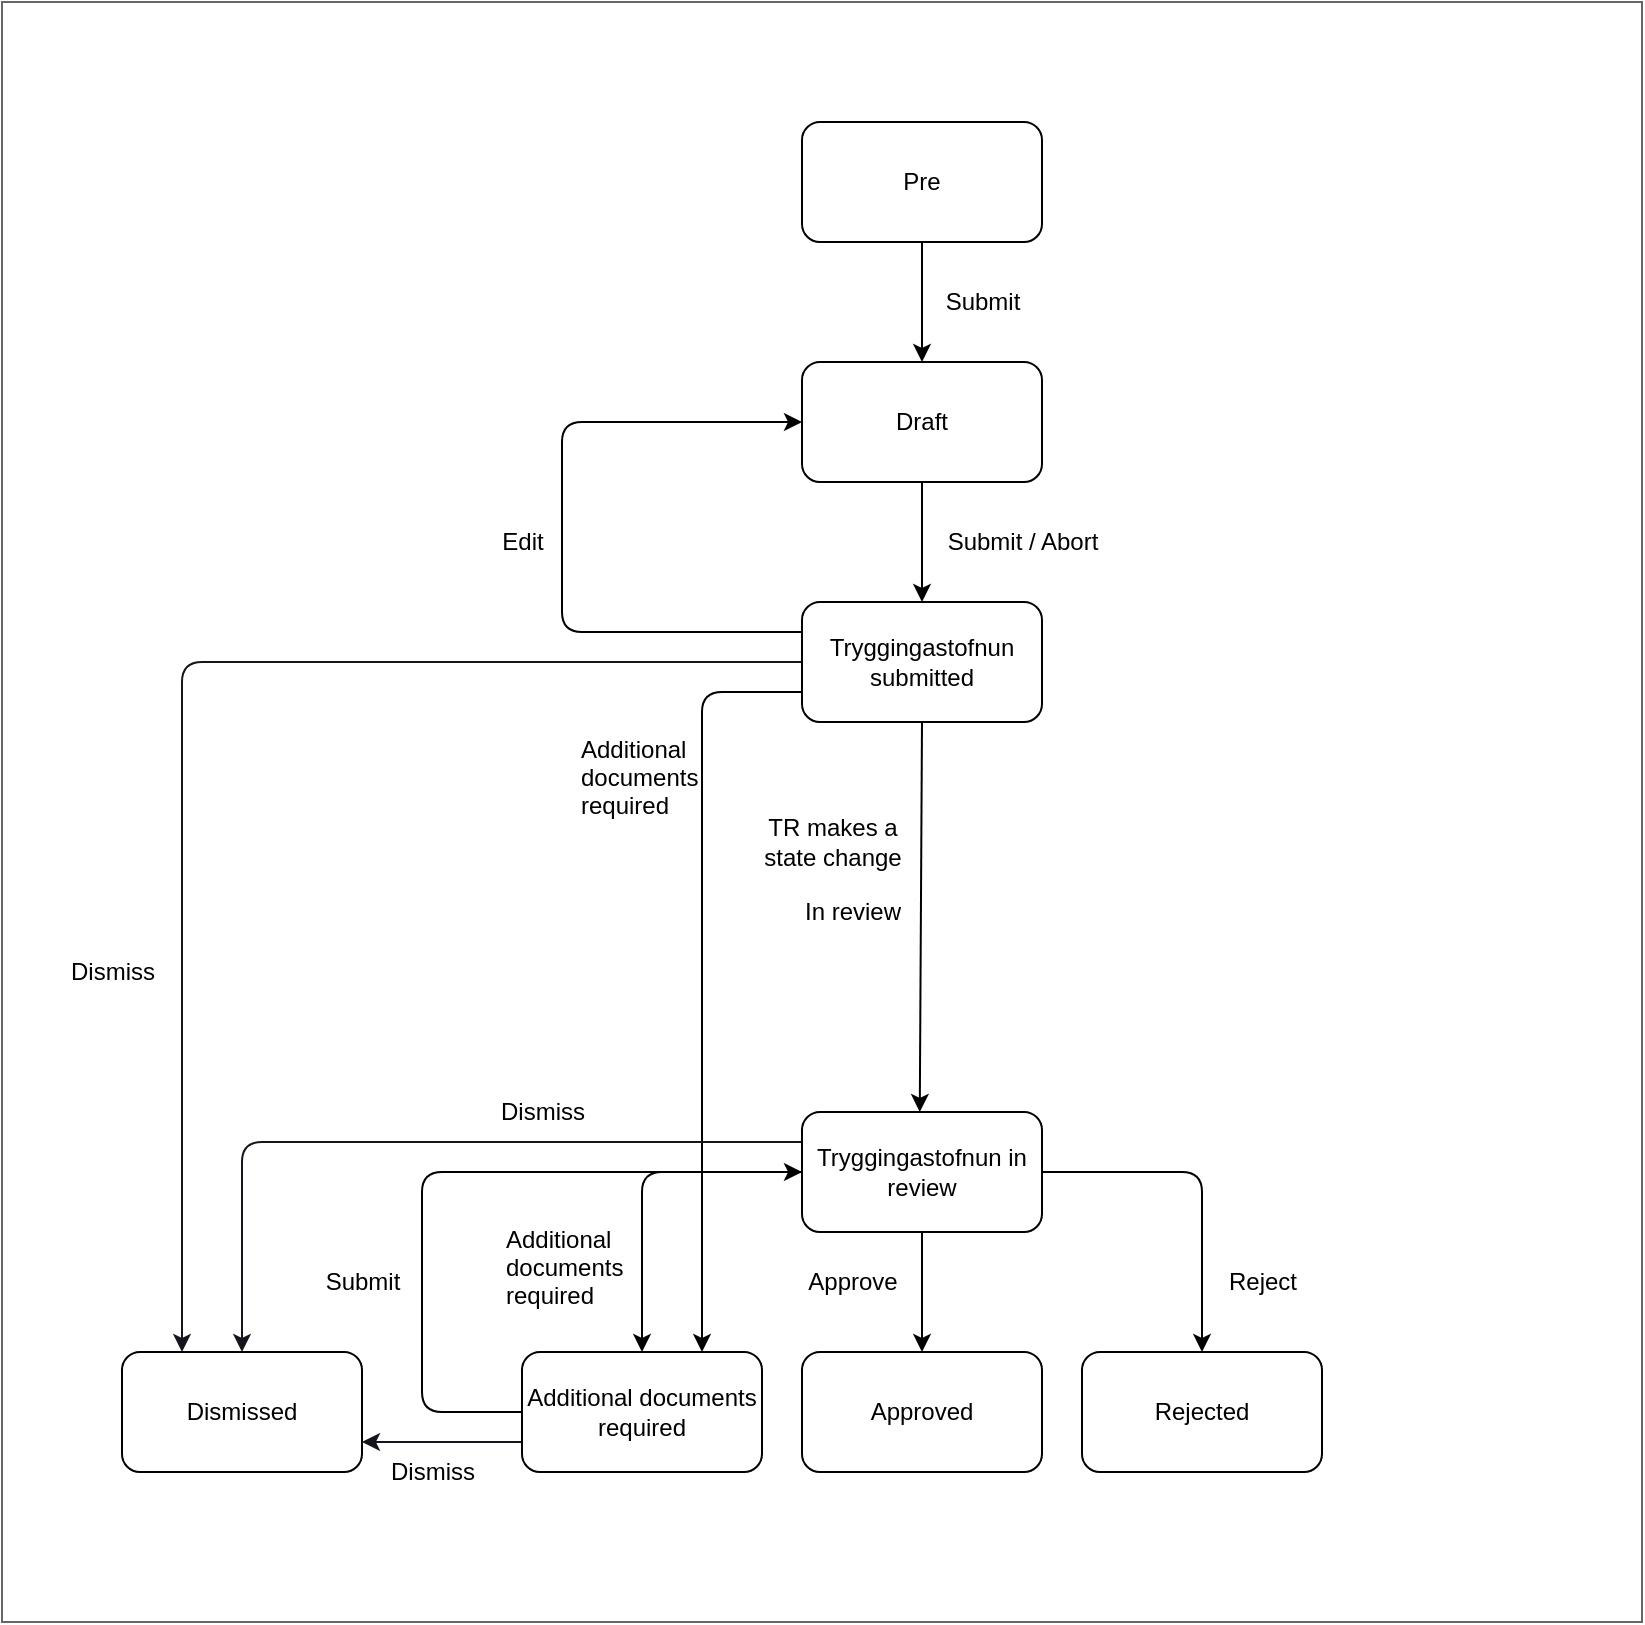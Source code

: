 <mxfile>
    <diagram id="6M_5M6iSPN1SZYVTYRzS" name="Page-1">
        <mxGraphModel dx="1522" dy="2010" grid="1" gridSize="10" guides="1" tooltips="1" connect="1" arrows="1" fold="1" page="1" pageScale="1" pageWidth="827" pageHeight="1169" math="0" shadow="0">
            <root>
                <mxCell id="0"/>
                <mxCell id="1" parent="0"/>
                <mxCell id="2" value="" style="whiteSpace=wrap;html=1;fillColor=#FFFFFF;gradientColor=none;strokeColor=#666666;" parent="1" vertex="1">
                    <mxGeometry x="-140" y="-90" width="820" height="810" as="geometry"/>
                </mxCell>
                <mxCell id="3" value="Draft" style="rounded=1;whiteSpace=wrap;html=1;" parent="1" vertex="1">
                    <mxGeometry x="260" y="90" width="120" height="60" as="geometry"/>
                </mxCell>
                <mxCell id="32" style="edgeStyle=none;html=1;exitX=0;exitY=0.5;exitDx=0;exitDy=0;entryX=0.25;entryY=0;entryDx=0;entryDy=0;strokeColor=#18141D;" parent="1" source="4" target="27" edge="1">
                    <mxGeometry relative="1" as="geometry">
                        <Array as="points">
                            <mxPoint x="-50" y="240"/>
                        </Array>
                    </mxGeometry>
                </mxCell>
                <mxCell id="36" style="edgeStyle=none;html=1;exitX=0;exitY=0.75;exitDx=0;exitDy=0;entryX=0.75;entryY=0;entryDx=0;entryDy=0;strokeColor=#000000;" edge="1" parent="1" source="4" target="6">
                    <mxGeometry relative="1" as="geometry">
                        <Array as="points">
                            <mxPoint x="210" y="255"/>
                        </Array>
                    </mxGeometry>
                </mxCell>
                <mxCell id="4" value="Tryggingastofnun submitted" style="rounded=1;whiteSpace=wrap;html=1;" parent="1" vertex="1">
                    <mxGeometry x="260" y="210" width="120" height="60" as="geometry"/>
                </mxCell>
                <mxCell id="31" style="edgeStyle=none;html=1;exitX=0;exitY=0.25;exitDx=0;exitDy=0;entryX=0.5;entryY=0;entryDx=0;entryDy=0;strokeColor=#18141D;" parent="1" source="5" target="27" edge="1">
                    <mxGeometry relative="1" as="geometry">
                        <Array as="points">
                            <mxPoint x="-20" y="480"/>
                        </Array>
                    </mxGeometry>
                </mxCell>
                <mxCell id="5" value="Tryggingastofnun in review" style="rounded=1;whiteSpace=wrap;html=1;" parent="1" vertex="1">
                    <mxGeometry x="260" y="465" width="120" height="60" as="geometry"/>
                </mxCell>
                <mxCell id="28" style="edgeStyle=none;html=1;entryX=1;entryY=0.75;entryDx=0;entryDy=0;strokeColor=#18141D;" parent="1" target="27" edge="1">
                    <mxGeometry relative="1" as="geometry">
                        <mxPoint x="120" y="630" as="sourcePoint"/>
                    </mxGeometry>
                </mxCell>
                <mxCell id="6" value="Additional documents required" style="rounded=1;whiteSpace=wrap;html=1;" parent="1" vertex="1">
                    <mxGeometry x="120" y="585" width="120" height="60" as="geometry"/>
                </mxCell>
                <mxCell id="7" value="Approved" style="rounded=1;whiteSpace=wrap;html=1;" parent="1" vertex="1">
                    <mxGeometry x="260" y="585" width="120" height="60" as="geometry"/>
                </mxCell>
                <mxCell id="8" value="" style="endArrow=classic;html=1;exitX=0;exitY=0.5;exitDx=0;exitDy=0;fontColor=#FFFFFF;strokeColor=#000000;entryX=0.5;entryY=0;entryDx=0;entryDy=0;" parent="1" source="5" target="6" edge="1">
                    <mxGeometry width="50" height="50" relative="1" as="geometry">
                        <mxPoint x="320" y="525" as="sourcePoint"/>
                        <mxPoint x="320" y="585" as="targetPoint"/>
                        <Array as="points">
                            <mxPoint x="180" y="495"/>
                        </Array>
                    </mxGeometry>
                </mxCell>
                <mxCell id="9" value="" style="endArrow=classic;html=1;entryX=0;entryY=0.5;entryDx=0;entryDy=0;exitX=0;exitY=0.5;exitDx=0;exitDy=0;fontColor=#FFFFFF;strokeColor=#000000;" parent="1" source="6" target="5" edge="1">
                    <mxGeometry width="50" height="50" relative="1" as="geometry">
                        <mxPoint x="70" y="615" as="sourcePoint"/>
                        <mxPoint x="70" y="675" as="targetPoint"/>
                        <Array as="points">
                            <mxPoint x="70" y="615"/>
                            <mxPoint x="70" y="495"/>
                        </Array>
                    </mxGeometry>
                </mxCell>
                <mxCell id="10" value="" style="endArrow=classic;html=1;fontColor=#FFFFFF;strokeColor=#000000;entryX=0;entryY=0.5;entryDx=0;entryDy=0;exitX=0;exitY=0.25;exitDx=0;exitDy=0;" parent="1" source="4" target="3" edge="1">
                    <mxGeometry width="50" height="50" relative="1" as="geometry">
                        <mxPoint x="200" y="240" as="sourcePoint"/>
                        <mxPoint x="140" y="120" as="targetPoint"/>
                        <Array as="points">
                            <mxPoint x="140" y="225"/>
                            <mxPoint x="140" y="120"/>
                        </Array>
                    </mxGeometry>
                </mxCell>
                <mxCell id="11" value="Edit" style="text;html=1;align=center;verticalAlign=middle;resizable=0;points=[];autosize=1;strokeColor=none;fillColor=none;fontColor=#000000;" parent="1" vertex="1">
                    <mxGeometry x="100" y="165" width="40" height="30" as="geometry"/>
                </mxCell>
                <mxCell id="12" value="Reject" style="text;html=1;align=center;verticalAlign=middle;resizable=0;points=[];autosize=1;strokeColor=none;fillColor=none;fontColor=#000000;" parent="1" vertex="1">
                    <mxGeometry x="460" y="535" width="60" height="30" as="geometry"/>
                </mxCell>
                <mxCell id="13" value="Submit / Abort" style="text;html=1;align=center;verticalAlign=middle;resizable=0;points=[];autosize=1;strokeColor=none;fillColor=none;fontColor=#000000;" parent="1" vertex="1">
                    <mxGeometry x="320" y="165" width="100" height="30" as="geometry"/>
                </mxCell>
                <mxCell id="14" value="Additional&#10;documents &#10;required" style="text;fontColor=#000000;" parent="1" vertex="1">
                    <mxGeometry x="110" y="515" width="65" height="50" as="geometry"/>
                </mxCell>
                <mxCell id="15" value="Approve" style="text;html=1;align=center;verticalAlign=middle;resizable=0;points=[];autosize=1;strokeColor=none;fillColor=none;fontColor=#000000;" parent="1" vertex="1">
                    <mxGeometry x="250" y="535" width="70" height="30" as="geometry"/>
                </mxCell>
                <mxCell id="16" value="Submit" style="text;html=1;align=center;verticalAlign=middle;resizable=0;points=[];autosize=1;strokeColor=none;fillColor=none;fontColor=#000000;" parent="1" vertex="1">
                    <mxGeometry x="10" y="535" width="60" height="30" as="geometry"/>
                </mxCell>
                <mxCell id="17" value="Rejected" style="rounded=1;whiteSpace=wrap;html=1;" parent="1" vertex="1">
                    <mxGeometry x="400" y="585" width="120" height="60" as="geometry"/>
                </mxCell>
                <mxCell id="18" value="" style="endArrow=classic;html=1;exitX=1;exitY=0.5;exitDx=0;exitDy=0;fontColor=#FFFFFF;strokeColor=#000000;entryX=0.5;entryY=0;entryDx=0;entryDy=0;" parent="1" source="5" target="17" edge="1">
                    <mxGeometry width="50" height="50" relative="1" as="geometry">
                        <mxPoint x="340" y="545" as="sourcePoint"/>
                        <mxPoint x="200" y="605" as="targetPoint"/>
                        <Array as="points">
                            <mxPoint x="460" y="495"/>
                        </Array>
                    </mxGeometry>
                </mxCell>
                <mxCell id="19" value="TR makes a&lt;br&gt;state change" style="text;html=1;align=center;verticalAlign=middle;resizable=0;points=[];autosize=1;strokeColor=none;fillColor=none;fontColor=#000000;" parent="1" vertex="1">
                    <mxGeometry x="230" y="310" width="90" height="40" as="geometry"/>
                </mxCell>
                <mxCell id="20" value="" style="endArrow=classic;html=1;fontColor=#FFFFFF;strokeColor=#000000;entryX=0.5;entryY=0;entryDx=0;entryDy=0;exitX=0.5;exitY=1;exitDx=0;exitDy=0;" parent="1" source="4" edge="1">
                    <mxGeometry width="50" height="50" relative="1" as="geometry">
                        <mxPoint x="319" y="350" as="sourcePoint"/>
                        <mxPoint x="318.89" y="465" as="targetPoint"/>
                    </mxGeometry>
                </mxCell>
                <mxCell id="21" value="Pre" style="rounded=1;whiteSpace=wrap;html=1;" parent="1" vertex="1">
                    <mxGeometry x="260" y="-30" width="120" height="60" as="geometry"/>
                </mxCell>
                <mxCell id="22" value="Submit" style="text;html=1;align=center;verticalAlign=middle;resizable=0;points=[];autosize=1;strokeColor=none;fillColor=none;fontColor=#000000;" parent="1" vertex="1">
                    <mxGeometry x="320" y="45" width="60" height="30" as="geometry"/>
                </mxCell>
                <mxCell id="23" value="In review" style="text;html=1;align=center;verticalAlign=middle;resizable=0;points=[];autosize=1;strokeColor=none;fillColor=none;fontColor=#000000;" parent="1" vertex="1">
                    <mxGeometry x="250" y="350" width="70" height="30" as="geometry"/>
                </mxCell>
                <mxCell id="24" value="" style="endArrow=classic;html=1;entryX=0.5;entryY=0;entryDx=0;entryDy=0;exitX=0.5;exitY=1;exitDx=0;exitDy=0;fontColor=#FFFFFF;strokeColor=#000000;" parent="1" edge="1">
                    <mxGeometry width="50" height="50" relative="1" as="geometry">
                        <mxPoint x="320.0" y="30" as="sourcePoint"/>
                        <mxPoint x="320.0" y="90" as="targetPoint"/>
                    </mxGeometry>
                </mxCell>
                <mxCell id="25" value="" style="endArrow=classic;html=1;entryX=0.5;entryY=0;entryDx=0;entryDy=0;exitX=0.5;exitY=1;exitDx=0;exitDy=0;fontColor=#FFFFFF;strokeColor=#000000;" parent="1" target="4" edge="1">
                    <mxGeometry width="50" height="50" relative="1" as="geometry">
                        <mxPoint x="320.0" y="150" as="sourcePoint"/>
                        <mxPoint x="260" y="210" as="targetPoint"/>
                    </mxGeometry>
                </mxCell>
                <mxCell id="26" value="" style="endArrow=classic;html=1;exitX=1;exitY=0.5;exitDx=0;exitDy=0;fontColor=#FFFFFF;strokeColor=#000000;entryX=0.5;entryY=0;entryDx=0;entryDy=0;" parent="1" target="7" edge="1">
                    <mxGeometry width="50" height="50" relative="1" as="geometry">
                        <mxPoint x="320.0" y="525" as="sourcePoint"/>
                        <mxPoint x="400" y="615" as="targetPoint"/>
                        <Array as="points"/>
                    </mxGeometry>
                </mxCell>
                <mxCell id="27" value="Dismissed" style="rounded=1;whiteSpace=wrap;html=1;" parent="1" vertex="1">
                    <mxGeometry x="-80" y="585" width="120" height="60" as="geometry"/>
                </mxCell>
                <mxCell id="29" value="Dismiss" style="text;html=1;align=center;verticalAlign=middle;resizable=0;points=[];autosize=1;strokeColor=none;fillColor=none;fontColor=#000000;" parent="1" vertex="1">
                    <mxGeometry x="40" y="630" width="70" height="30" as="geometry"/>
                </mxCell>
                <mxCell id="33" value="Dismiss" style="text;html=1;align=center;verticalAlign=middle;resizable=0;points=[];autosize=1;strokeColor=none;fillColor=none;fontColor=#000000;" parent="1" vertex="1">
                    <mxGeometry x="95" y="450" width="70" height="30" as="geometry"/>
                </mxCell>
                <mxCell id="34" value="Dismiss" style="text;html=1;align=center;verticalAlign=middle;resizable=0;points=[];autosize=1;strokeColor=none;fillColor=none;fontColor=#000000;" parent="1" vertex="1">
                    <mxGeometry x="-120" y="380" width="70" height="30" as="geometry"/>
                </mxCell>
                <mxCell id="37" value="Additional&#10;documents &#10;required" style="text;fontColor=#000000;" vertex="1" parent="1">
                    <mxGeometry x="147.5" y="270" width="65" height="50" as="geometry"/>
                </mxCell>
            </root>
        </mxGraphModel>
    </diagram>
</mxfile>